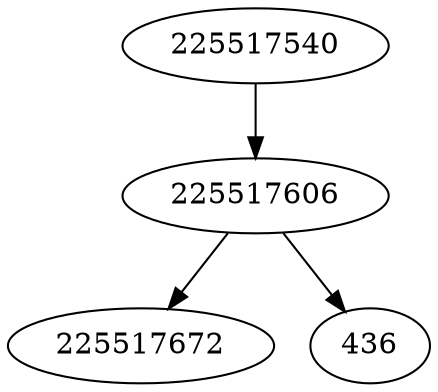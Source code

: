 strict digraph  {
225517672;
436;
225517606;
225517540;
225517606 -> 436;
225517606 -> 225517672;
225517540 -> 225517606;
}
